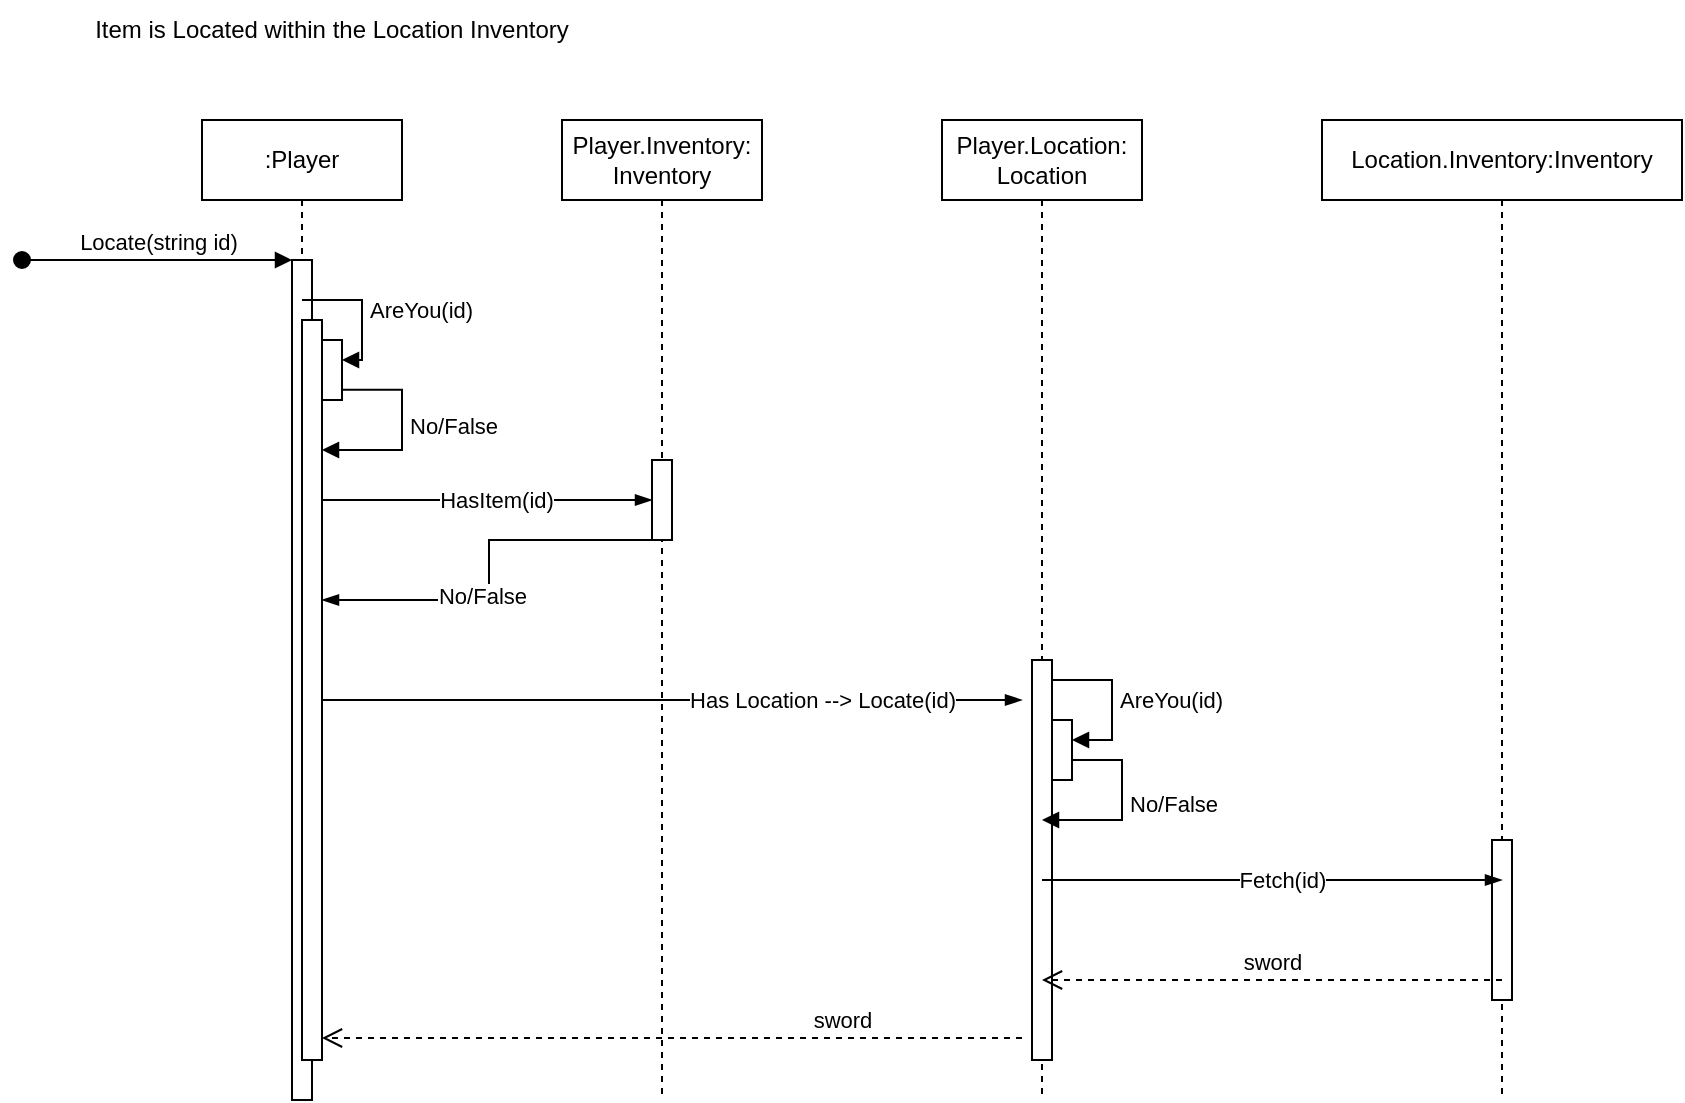 <mxfile version="24.4.0" type="device">
  <diagram name="Page-1" id="2YBvvXClWsGukQMizWep">
    <mxGraphModel dx="1247" dy="642" grid="1" gridSize="10" guides="1" tooltips="1" connect="1" arrows="1" fold="1" page="1" pageScale="1" pageWidth="850" pageHeight="1100" math="0" shadow="0">
      <root>
        <mxCell id="0" />
        <mxCell id="1" parent="0" />
        <mxCell id="aM9ryv3xv72pqoxQDRHE-1" value=":Player" style="shape=umlLifeline;perimeter=lifelinePerimeter;whiteSpace=wrap;html=1;container=0;dropTarget=0;collapsible=0;recursiveResize=0;outlineConnect=0;portConstraint=eastwest;newEdgeStyle={&quot;edgeStyle&quot;:&quot;elbowEdgeStyle&quot;,&quot;elbow&quot;:&quot;vertical&quot;,&quot;curved&quot;:0,&quot;rounded&quot;:0};" parent="1" vertex="1">
          <mxGeometry x="260" y="90" width="100" height="490" as="geometry" />
        </mxCell>
        <mxCell id="aM9ryv3xv72pqoxQDRHE-2" value="" style="html=1;points=[];perimeter=orthogonalPerimeter;outlineConnect=0;targetShapes=umlLifeline;portConstraint=eastwest;newEdgeStyle={&quot;edgeStyle&quot;:&quot;elbowEdgeStyle&quot;,&quot;elbow&quot;:&quot;vertical&quot;,&quot;curved&quot;:0,&quot;rounded&quot;:0};" parent="aM9ryv3xv72pqoxQDRHE-1" vertex="1">
          <mxGeometry x="45" y="70" width="10" height="420" as="geometry" />
        </mxCell>
        <mxCell id="aM9ryv3xv72pqoxQDRHE-3" value="Locate(string id)" style="html=1;verticalAlign=bottom;startArrow=oval;endArrow=block;startSize=8;edgeStyle=elbowEdgeStyle;elbow=vertical;curved=0;rounded=0;" parent="aM9ryv3xv72pqoxQDRHE-1" target="aM9ryv3xv72pqoxQDRHE-2" edge="1">
          <mxGeometry relative="1" as="geometry">
            <mxPoint x="-90" y="70" as="sourcePoint" />
          </mxGeometry>
        </mxCell>
        <mxCell id="aM9ryv3xv72pqoxQDRHE-4" value="" style="html=1;points=[];perimeter=orthogonalPerimeter;outlineConnect=0;targetShapes=umlLifeline;portConstraint=eastwest;newEdgeStyle={&quot;edgeStyle&quot;:&quot;elbowEdgeStyle&quot;,&quot;elbow&quot;:&quot;vertical&quot;,&quot;curved&quot;:0,&quot;rounded&quot;:0};" parent="aM9ryv3xv72pqoxQDRHE-1" vertex="1">
          <mxGeometry x="50" y="100" width="10" height="370" as="geometry" />
        </mxCell>
        <mxCell id="nTrScYBOaGZZOX9hyKkD-11" value="" style="html=1;points=[];perimeter=orthogonalPerimeter;outlineConnect=0;targetShapes=umlLifeline;portConstraint=eastwest;newEdgeStyle={&quot;edgeStyle&quot;:&quot;elbowEdgeStyle&quot;,&quot;elbow&quot;:&quot;vertical&quot;,&quot;curved&quot;:0,&quot;rounded&quot;:0};" vertex="1" parent="aM9ryv3xv72pqoxQDRHE-1">
          <mxGeometry x="60" y="110" width="10" height="30" as="geometry" />
        </mxCell>
        <mxCell id="aM9ryv3xv72pqoxQDRHE-5" value="Player.Inventory: Inventory" style="shape=umlLifeline;perimeter=lifelinePerimeter;whiteSpace=wrap;html=1;container=0;dropTarget=0;collapsible=0;recursiveResize=0;outlineConnect=0;portConstraint=eastwest;newEdgeStyle={&quot;edgeStyle&quot;:&quot;elbowEdgeStyle&quot;,&quot;elbow&quot;:&quot;vertical&quot;,&quot;curved&quot;:0,&quot;rounded&quot;:0};" parent="1" vertex="1">
          <mxGeometry x="440" y="90" width="100" height="490" as="geometry" />
        </mxCell>
        <mxCell id="aM9ryv3xv72pqoxQDRHE-6" value="" style="html=1;points=[];perimeter=orthogonalPerimeter;outlineConnect=0;targetShapes=umlLifeline;portConstraint=eastwest;newEdgeStyle={&quot;edgeStyle&quot;:&quot;elbowEdgeStyle&quot;,&quot;elbow&quot;:&quot;vertical&quot;,&quot;curved&quot;:0,&quot;rounded&quot;:0};" parent="aM9ryv3xv72pqoxQDRHE-5" vertex="1">
          <mxGeometry x="45" y="170" width="10" height="40" as="geometry" />
        </mxCell>
        <mxCell id="nTrScYBOaGZZOX9hyKkD-4" value="AreYou(id)" style="html=1;align=left;spacingLeft=2;endArrow=block;rounded=0;edgeStyle=orthogonalEdgeStyle;curved=0;rounded=0;" edge="1" parent="1">
          <mxGeometry relative="1" as="geometry">
            <mxPoint x="310" y="180" as="sourcePoint" />
            <Array as="points">
              <mxPoint x="340" y="210" />
            </Array>
            <mxPoint x="330" y="210" as="targetPoint" />
          </mxGeometry>
        </mxCell>
        <mxCell id="nTrScYBOaGZZOX9hyKkD-6" value="" style="edgeStyle=elbowEdgeStyle;fontSize=12;html=1;endArrow=blockThin;endFill=1;rounded=0;" edge="1" parent="1" target="aM9ryv3xv72pqoxQDRHE-6">
          <mxGeometry width="160" relative="1" as="geometry">
            <mxPoint x="320" y="280" as="sourcePoint" />
            <mxPoint x="470" y="281" as="targetPoint" />
          </mxGeometry>
        </mxCell>
        <mxCell id="nTrScYBOaGZZOX9hyKkD-7" value="HasItem(id)" style="edgeLabel;html=1;align=center;verticalAlign=middle;resizable=0;points=[];" vertex="1" connectable="0" parent="nTrScYBOaGZZOX9hyKkD-6">
          <mxGeometry x="0.224" y="-4" relative="1" as="geometry">
            <mxPoint x="-14" y="-4" as="offset" />
          </mxGeometry>
        </mxCell>
        <mxCell id="nTrScYBOaGZZOX9hyKkD-9" value="No/False" style="html=1;align=left;spacingLeft=2;endArrow=block;rounded=0;edgeStyle=orthogonalEdgeStyle;curved=0;rounded=0;" edge="1" parent="1" target="aM9ryv3xv72pqoxQDRHE-4">
          <mxGeometry x="-0.047" relative="1" as="geometry">
            <mxPoint x="329.97" y="224.9" as="sourcePoint" />
            <Array as="points">
              <mxPoint x="360" y="225" />
              <mxPoint x="360" y="255" />
            </Array>
            <mxPoint x="339.97" y="255.1" as="targetPoint" />
            <mxPoint y="1" as="offset" />
          </mxGeometry>
        </mxCell>
        <mxCell id="nTrScYBOaGZZOX9hyKkD-12" value="" style="edgeStyle=elbowEdgeStyle;fontSize=12;html=1;endArrow=blockThin;endFill=1;rounded=0;" edge="1" parent="1">
          <mxGeometry width="160" relative="1" as="geometry">
            <mxPoint x="487" y="300" as="sourcePoint" />
            <mxPoint x="320" y="330" as="targetPoint" />
          </mxGeometry>
        </mxCell>
        <mxCell id="nTrScYBOaGZZOX9hyKkD-14" value="No/False" style="edgeLabel;html=1;align=center;verticalAlign=middle;resizable=0;points=[];" vertex="1" connectable="0" parent="nTrScYBOaGZZOX9hyKkD-12">
          <mxGeometry x="0.188" y="-2" relative="1" as="geometry">
            <mxPoint as="offset" />
          </mxGeometry>
        </mxCell>
        <mxCell id="nTrScYBOaGZZOX9hyKkD-15" value="Player.Location: Location" style="shape=umlLifeline;perimeter=lifelinePerimeter;whiteSpace=wrap;html=1;container=0;dropTarget=0;collapsible=0;recursiveResize=0;outlineConnect=0;portConstraint=eastwest;newEdgeStyle={&quot;edgeStyle&quot;:&quot;elbowEdgeStyle&quot;,&quot;elbow&quot;:&quot;vertical&quot;,&quot;curved&quot;:0,&quot;rounded&quot;:0};" vertex="1" parent="1">
          <mxGeometry x="630" y="90" width="100" height="490" as="geometry" />
        </mxCell>
        <mxCell id="nTrScYBOaGZZOX9hyKkD-16" value="" style="html=1;points=[];perimeter=orthogonalPerimeter;outlineConnect=0;targetShapes=umlLifeline;portConstraint=eastwest;newEdgeStyle={&quot;edgeStyle&quot;:&quot;elbowEdgeStyle&quot;,&quot;elbow&quot;:&quot;vertical&quot;,&quot;curved&quot;:0,&quot;rounded&quot;:0};" vertex="1" parent="nTrScYBOaGZZOX9hyKkD-15">
          <mxGeometry x="45" y="270" width="10" height="200" as="geometry" />
        </mxCell>
        <mxCell id="nTrScYBOaGZZOX9hyKkD-24" value="" style="html=1;points=[];perimeter=orthogonalPerimeter;outlineConnect=0;targetShapes=umlLifeline;portConstraint=eastwest;newEdgeStyle={&quot;edgeStyle&quot;:&quot;elbowEdgeStyle&quot;,&quot;elbow&quot;:&quot;vertical&quot;,&quot;curved&quot;:0,&quot;rounded&quot;:0};" vertex="1" parent="nTrScYBOaGZZOX9hyKkD-15">
          <mxGeometry x="55" y="300" width="10" height="30" as="geometry" />
        </mxCell>
        <mxCell id="nTrScYBOaGZZOX9hyKkD-25" value="AreYou(id)" style="html=1;align=left;spacingLeft=2;endArrow=block;rounded=0;edgeStyle=orthogonalEdgeStyle;curved=0;rounded=0;" edge="1" parent="nTrScYBOaGZZOX9hyKkD-15" target="nTrScYBOaGZZOX9hyKkD-24">
          <mxGeometry relative="1" as="geometry">
            <mxPoint x="55" y="280" as="sourcePoint" />
            <Array as="points">
              <mxPoint x="85" y="280" />
              <mxPoint x="85" y="310" />
            </Array>
            <mxPoint x="75" y="310" as="targetPoint" />
          </mxGeometry>
        </mxCell>
        <mxCell id="nTrScYBOaGZZOX9hyKkD-17" value="" style="edgeStyle=elbowEdgeStyle;fontSize=12;html=1;endArrow=blockThin;endFill=1;rounded=0;" edge="1" parent="1">
          <mxGeometry width="160" relative="1" as="geometry">
            <mxPoint x="320" y="380" as="sourcePoint" />
            <mxPoint x="670" y="380" as="targetPoint" />
          </mxGeometry>
        </mxCell>
        <mxCell id="nTrScYBOaGZZOX9hyKkD-21" value="Has Location --&amp;gt; Locate(id)" style="edgeLabel;html=1;align=center;verticalAlign=middle;resizable=0;points=[];" vertex="1" connectable="0" parent="nTrScYBOaGZZOX9hyKkD-17">
          <mxGeometry x="0.229" y="1" relative="1" as="geometry">
            <mxPoint x="35" y="1" as="offset" />
          </mxGeometry>
        </mxCell>
        <mxCell id="nTrScYBOaGZZOX9hyKkD-26" value="No/False" style="html=1;align=left;spacingLeft=2;endArrow=block;rounded=0;edgeStyle=orthogonalEdgeStyle;curved=0;rounded=0;" edge="1" parent="1" source="nTrScYBOaGZZOX9hyKkD-24">
          <mxGeometry x="-0.047" relative="1" as="geometry">
            <mxPoint x="700" y="410" as="sourcePoint" />
            <Array as="points">
              <mxPoint x="720" y="410" />
              <mxPoint x="720" y="440" />
            </Array>
            <mxPoint x="680" y="440" as="targetPoint" />
            <mxPoint y="1" as="offset" />
          </mxGeometry>
        </mxCell>
        <mxCell id="nTrScYBOaGZZOX9hyKkD-27" value="Location.Inventory:Inventory" style="shape=umlLifeline;perimeter=lifelinePerimeter;whiteSpace=wrap;html=1;container=0;dropTarget=0;collapsible=0;recursiveResize=0;outlineConnect=0;portConstraint=eastwest;newEdgeStyle={&quot;edgeStyle&quot;:&quot;elbowEdgeStyle&quot;,&quot;elbow&quot;:&quot;vertical&quot;,&quot;curved&quot;:0,&quot;rounded&quot;:0};" vertex="1" parent="1">
          <mxGeometry x="820" y="90" width="180" height="490" as="geometry" />
        </mxCell>
        <mxCell id="nTrScYBOaGZZOX9hyKkD-28" value="" style="html=1;points=[];perimeter=orthogonalPerimeter;outlineConnect=0;targetShapes=umlLifeline;portConstraint=eastwest;newEdgeStyle={&quot;edgeStyle&quot;:&quot;elbowEdgeStyle&quot;,&quot;elbow&quot;:&quot;vertical&quot;,&quot;curved&quot;:0,&quot;rounded&quot;:0};" vertex="1" parent="nTrScYBOaGZZOX9hyKkD-27">
          <mxGeometry x="85" y="360" width="10" height="80" as="geometry" />
        </mxCell>
        <mxCell id="nTrScYBOaGZZOX9hyKkD-32" value="" style="edgeStyle=elbowEdgeStyle;fontSize=12;html=1;endArrow=blockThin;endFill=1;rounded=0;" edge="1" parent="1">
          <mxGeometry width="160" relative="1" as="geometry">
            <mxPoint x="680" y="470" as="sourcePoint" />
            <mxPoint x="910" y="470" as="targetPoint" />
          </mxGeometry>
        </mxCell>
        <mxCell id="nTrScYBOaGZZOX9hyKkD-33" value="Fetch(id)" style="edgeLabel;html=1;align=center;verticalAlign=middle;resizable=0;points=[];" vertex="1" connectable="0" parent="nTrScYBOaGZZOX9hyKkD-32">
          <mxGeometry x="0.285" relative="1" as="geometry">
            <mxPoint x="-28" as="offset" />
          </mxGeometry>
        </mxCell>
        <mxCell id="nTrScYBOaGZZOX9hyKkD-34" value="sword" style="html=1;verticalAlign=bottom;endArrow=open;dashed=1;endSize=8;curved=0;rounded=0;" edge="1" parent="1">
          <mxGeometry relative="1" as="geometry">
            <mxPoint x="910" y="520" as="sourcePoint" />
            <mxPoint x="680" y="520" as="targetPoint" />
          </mxGeometry>
        </mxCell>
        <mxCell id="nTrScYBOaGZZOX9hyKkD-40" value="sword" style="html=1;verticalAlign=bottom;endArrow=open;dashed=1;endSize=8;curved=0;rounded=0;" edge="1" parent="1">
          <mxGeometry x="-0.486" relative="1" as="geometry">
            <mxPoint x="670" y="549" as="sourcePoint" />
            <mxPoint x="320" y="549" as="targetPoint" />
            <mxPoint as="offset" />
          </mxGeometry>
        </mxCell>
        <mxCell id="nTrScYBOaGZZOX9hyKkD-41" value="Item is Located within the Location Inventory" style="text;html=1;align=center;verticalAlign=middle;whiteSpace=wrap;rounded=0;" vertex="1" parent="1">
          <mxGeometry x="170" y="30" width="310" height="30" as="geometry" />
        </mxCell>
      </root>
    </mxGraphModel>
  </diagram>
</mxfile>
